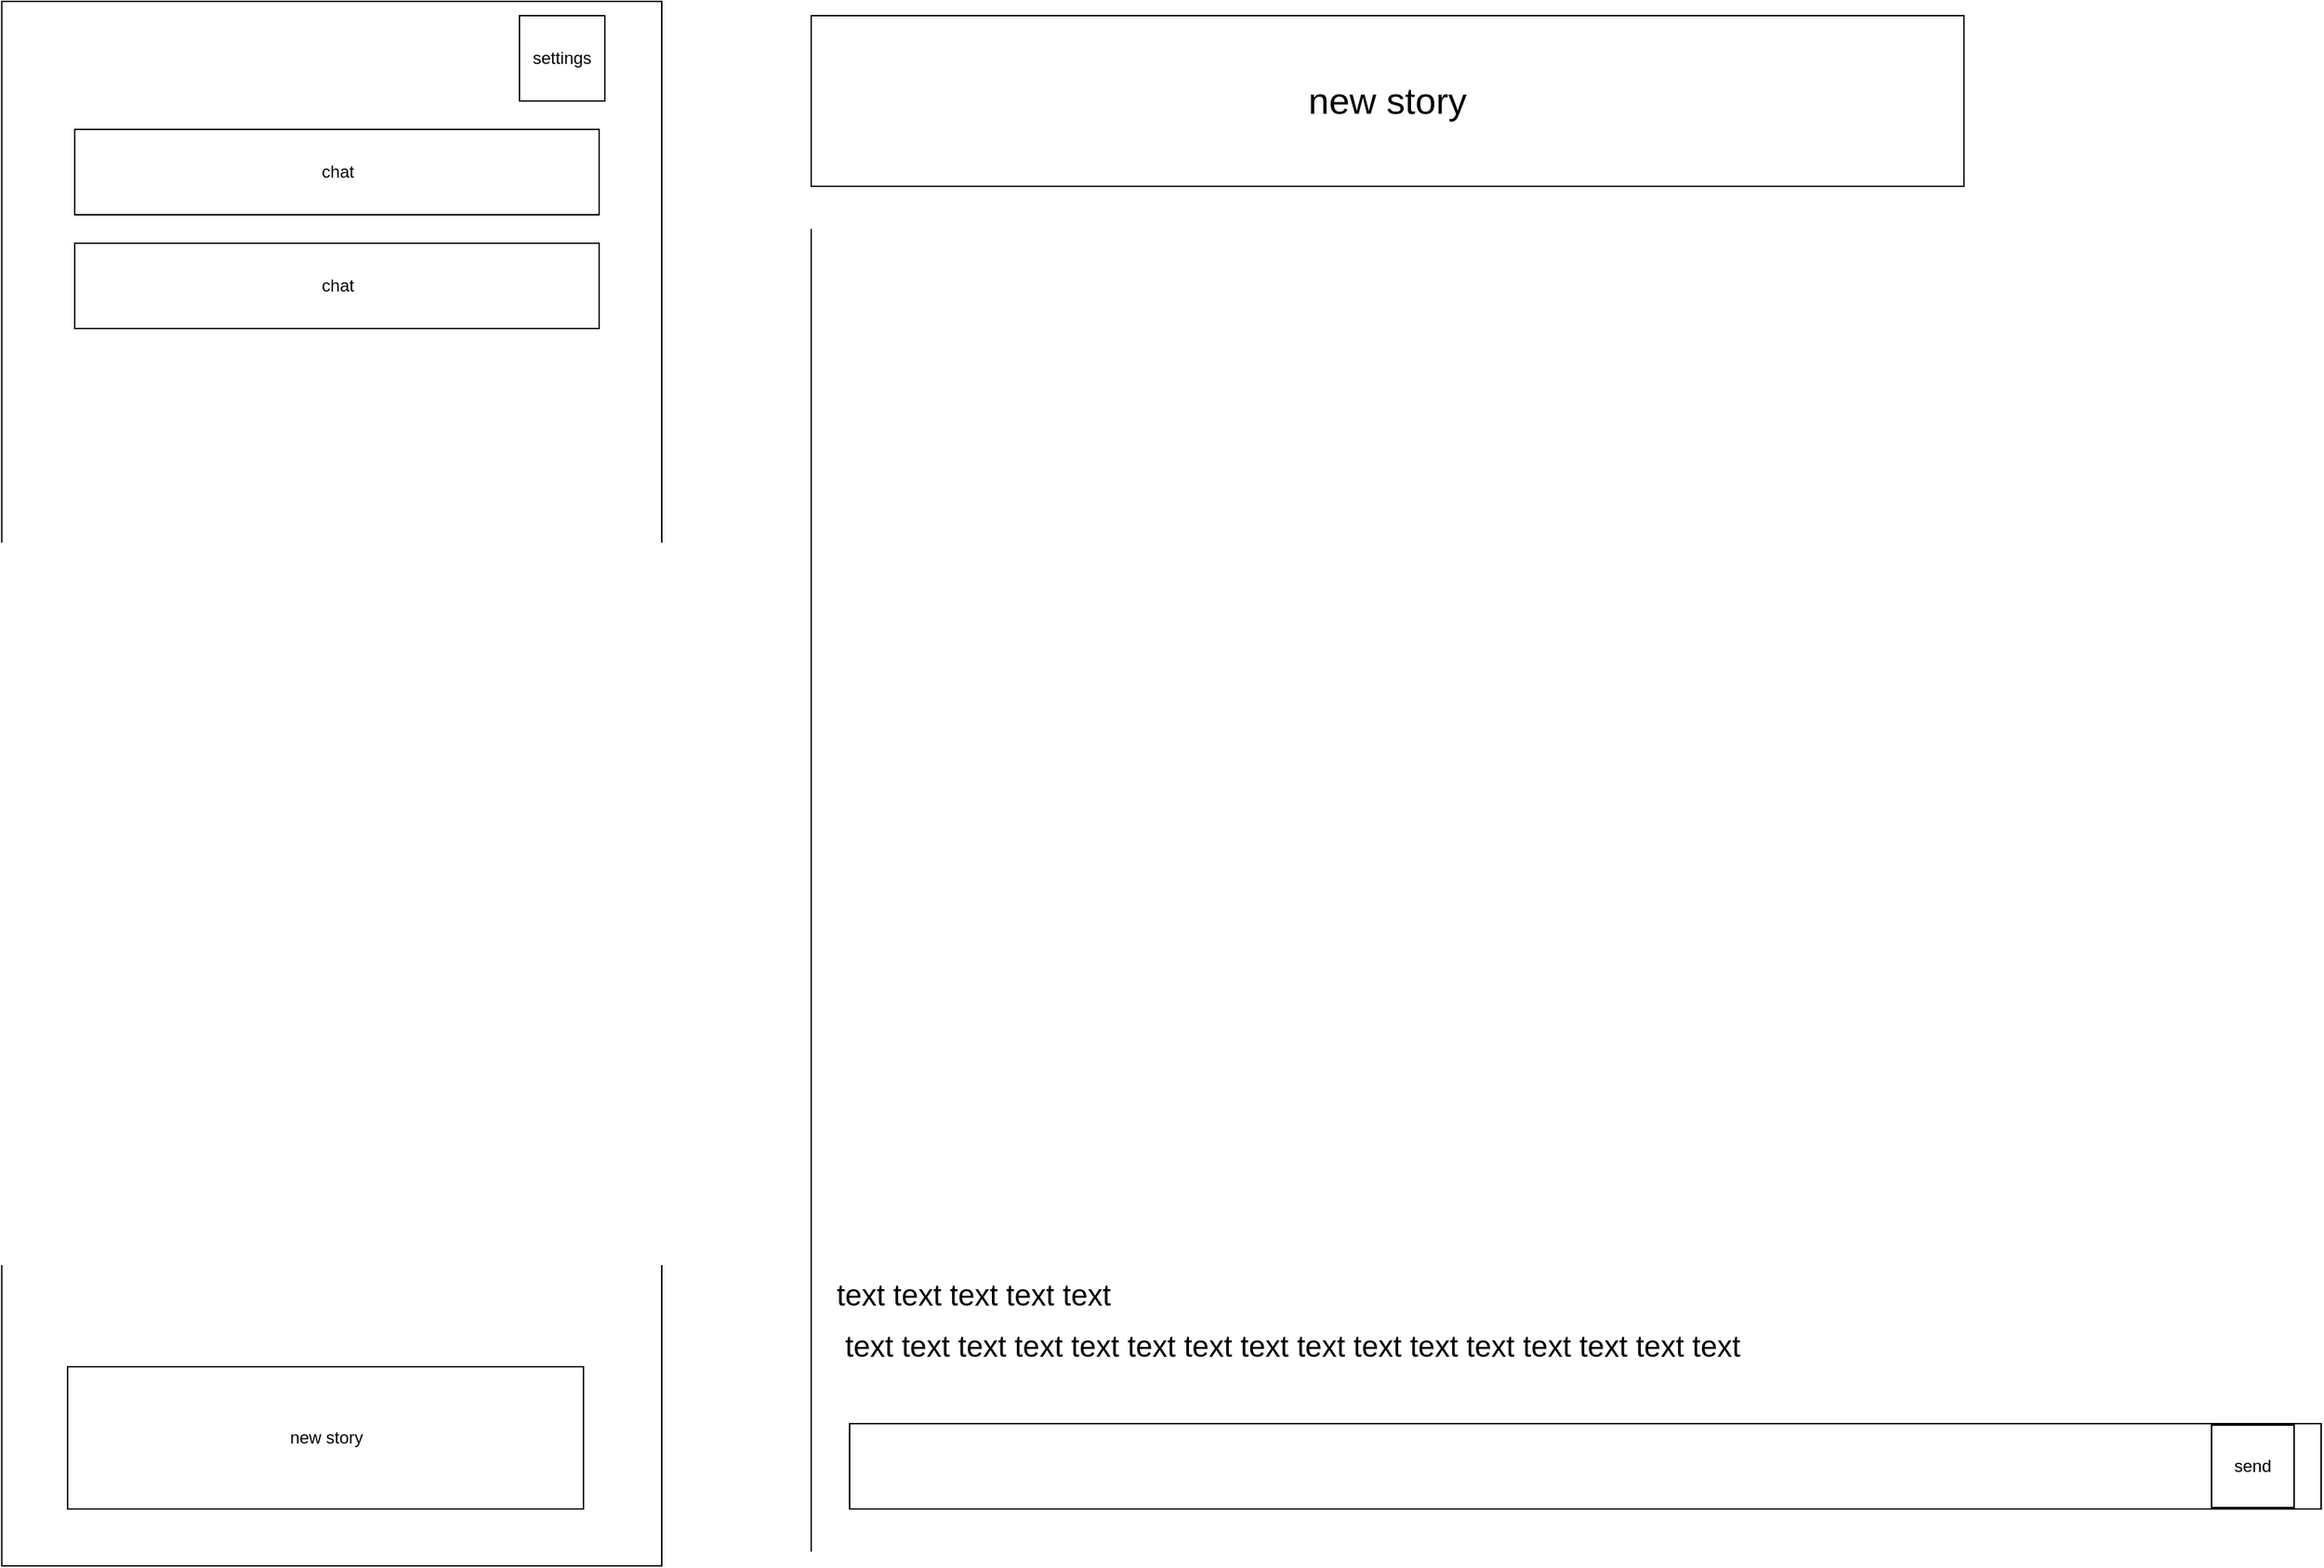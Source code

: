 <mxfile version="26.1.1">
  <diagram name="Page-1" id="URD7JhonOX0hTjfvyu0o">
    <mxGraphModel dx="2858" dy="1149" grid="1" gridSize="11" guides="1" tooltips="1" connect="1" arrows="1" fold="1" page="1" pageScale="1" pageWidth="850" pageHeight="1100" math="0" shadow="0">
      <root>
        <mxCell id="0" />
        <mxCell id="1" parent="0" />
        <mxCell id="jnWBngbjDD5v3kIJmH6k-3" value="" style="rounded=0;whiteSpace=wrap;html=1;" vertex="1" parent="1">
          <mxGeometry x="-848.75" width="463.75" height="1100" as="geometry" />
        </mxCell>
        <mxCell id="jnWBngbjDD5v3kIJmH6k-6" value="chat" style="rounded=0;whiteSpace=wrap;html=1;" vertex="1" parent="1">
          <mxGeometry x="-797.5" y="90" width="368.5" height="60" as="geometry" />
        </mxCell>
        <mxCell id="jnWBngbjDD5v3kIJmH6k-8" value="chat" style="rounded=0;whiteSpace=wrap;html=1;" vertex="1" parent="1">
          <mxGeometry x="-797.5" y="170" width="368.5" height="60" as="geometry" />
        </mxCell>
        <mxCell id="jnWBngbjDD5v3kIJmH6k-9" value="new story" style="rounded=0;whiteSpace=wrap;html=1;" vertex="1" parent="1">
          <mxGeometry x="-802.5" y="960" width="362.5" height="100" as="geometry" />
        </mxCell>
        <mxCell id="jnWBngbjDD5v3kIJmH6k-11" value="settings" style="whiteSpace=wrap;html=1;aspect=fixed;" vertex="1" parent="1">
          <mxGeometry x="-485" y="10" width="60" height="60" as="geometry" />
        </mxCell>
        <mxCell id="jnWBngbjDD5v3kIJmH6k-12" value="new story" style="rounded=0;whiteSpace=wrap;html=1;fontSize=26;" vertex="1" parent="1">
          <mxGeometry x="-280" y="10" width="810" height="120" as="geometry" />
        </mxCell>
        <mxCell id="jnWBngbjDD5v3kIJmH6k-14" value="" style="endArrow=none;html=1;rounded=0;" edge="1" parent="1">
          <mxGeometry width="50" height="50" relative="1" as="geometry">
            <mxPoint x="-280" y="1090" as="sourcePoint" />
            <mxPoint x="-280" y="160" as="targetPoint" />
          </mxGeometry>
        </mxCell>
        <mxCell id="jnWBngbjDD5v3kIJmH6k-16" value="&amp;nbsp;text text text text text text text text text text text text text text text text " style="text;html=1;align=center;verticalAlign=middle;resizable=0;points=[];autosize=1;strokeColor=none;fillColor=none;spacing=0;fontSize=21;" vertex="1" parent="1">
          <mxGeometry x="-270" y="930" width="650" height="30" as="geometry" />
        </mxCell>
        <mxCell id="jnWBngbjDD5v3kIJmH6k-18" value="text text text text text" style="text;whiteSpace=wrap;html=1;fontSize=21;" vertex="1" parent="1">
          <mxGeometry x="-264" y="890" width="591" height="40" as="geometry" />
        </mxCell>
        <mxCell id="jnWBngbjDD5v3kIJmH6k-19" value="" style="rounded=0;whiteSpace=wrap;html=1;" vertex="1" parent="1">
          <mxGeometry x="-253" y="1000" width="1034" height="60" as="geometry" />
        </mxCell>
        <mxCell id="jnWBngbjDD5v3kIJmH6k-21" value="send" style="whiteSpace=wrap;html=1;aspect=fixed;" vertex="1" parent="1">
          <mxGeometry x="704" y="1001" width="58" height="58" as="geometry" />
        </mxCell>
      </root>
    </mxGraphModel>
  </diagram>
</mxfile>
